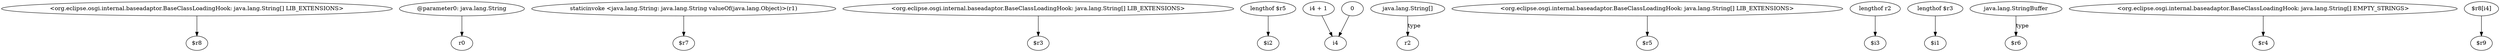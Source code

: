 digraph g {
0[label="<org.eclipse.osgi.internal.baseadaptor.BaseClassLoadingHook: java.lang.String[] LIB_EXTENSIONS>"]
1[label="$r8"]
0->1[label=""]
2[label="@parameter0: java.lang.String"]
3[label="r0"]
2->3[label=""]
4[label="staticinvoke <java.lang.String: java.lang.String valueOf(java.lang.Object)>(r1)"]
5[label="$r7"]
4->5[label=""]
6[label="<org.eclipse.osgi.internal.baseadaptor.BaseClassLoadingHook: java.lang.String[] LIB_EXTENSIONS>"]
7[label="$r3"]
6->7[label=""]
8[label="lengthof $r5"]
9[label="$i2"]
8->9[label=""]
10[label="i4 + 1"]
11[label="i4"]
10->11[label=""]
12[label="java.lang.String[]"]
13[label="r2"]
12->13[label="type"]
14[label="<org.eclipse.osgi.internal.baseadaptor.BaseClassLoadingHook: java.lang.String[] LIB_EXTENSIONS>"]
15[label="$r5"]
14->15[label=""]
16[label="lengthof r2"]
17[label="$i3"]
16->17[label=""]
18[label="lengthof $r3"]
19[label="$i1"]
18->19[label=""]
20[label="0"]
20->11[label=""]
21[label="java.lang.StringBuffer"]
22[label="$r6"]
21->22[label="type"]
23[label="<org.eclipse.osgi.internal.baseadaptor.BaseClassLoadingHook: java.lang.String[] EMPTY_STRINGS>"]
24[label="$r4"]
23->24[label=""]
25[label="$r8[i4]"]
26[label="$r9"]
25->26[label=""]
}